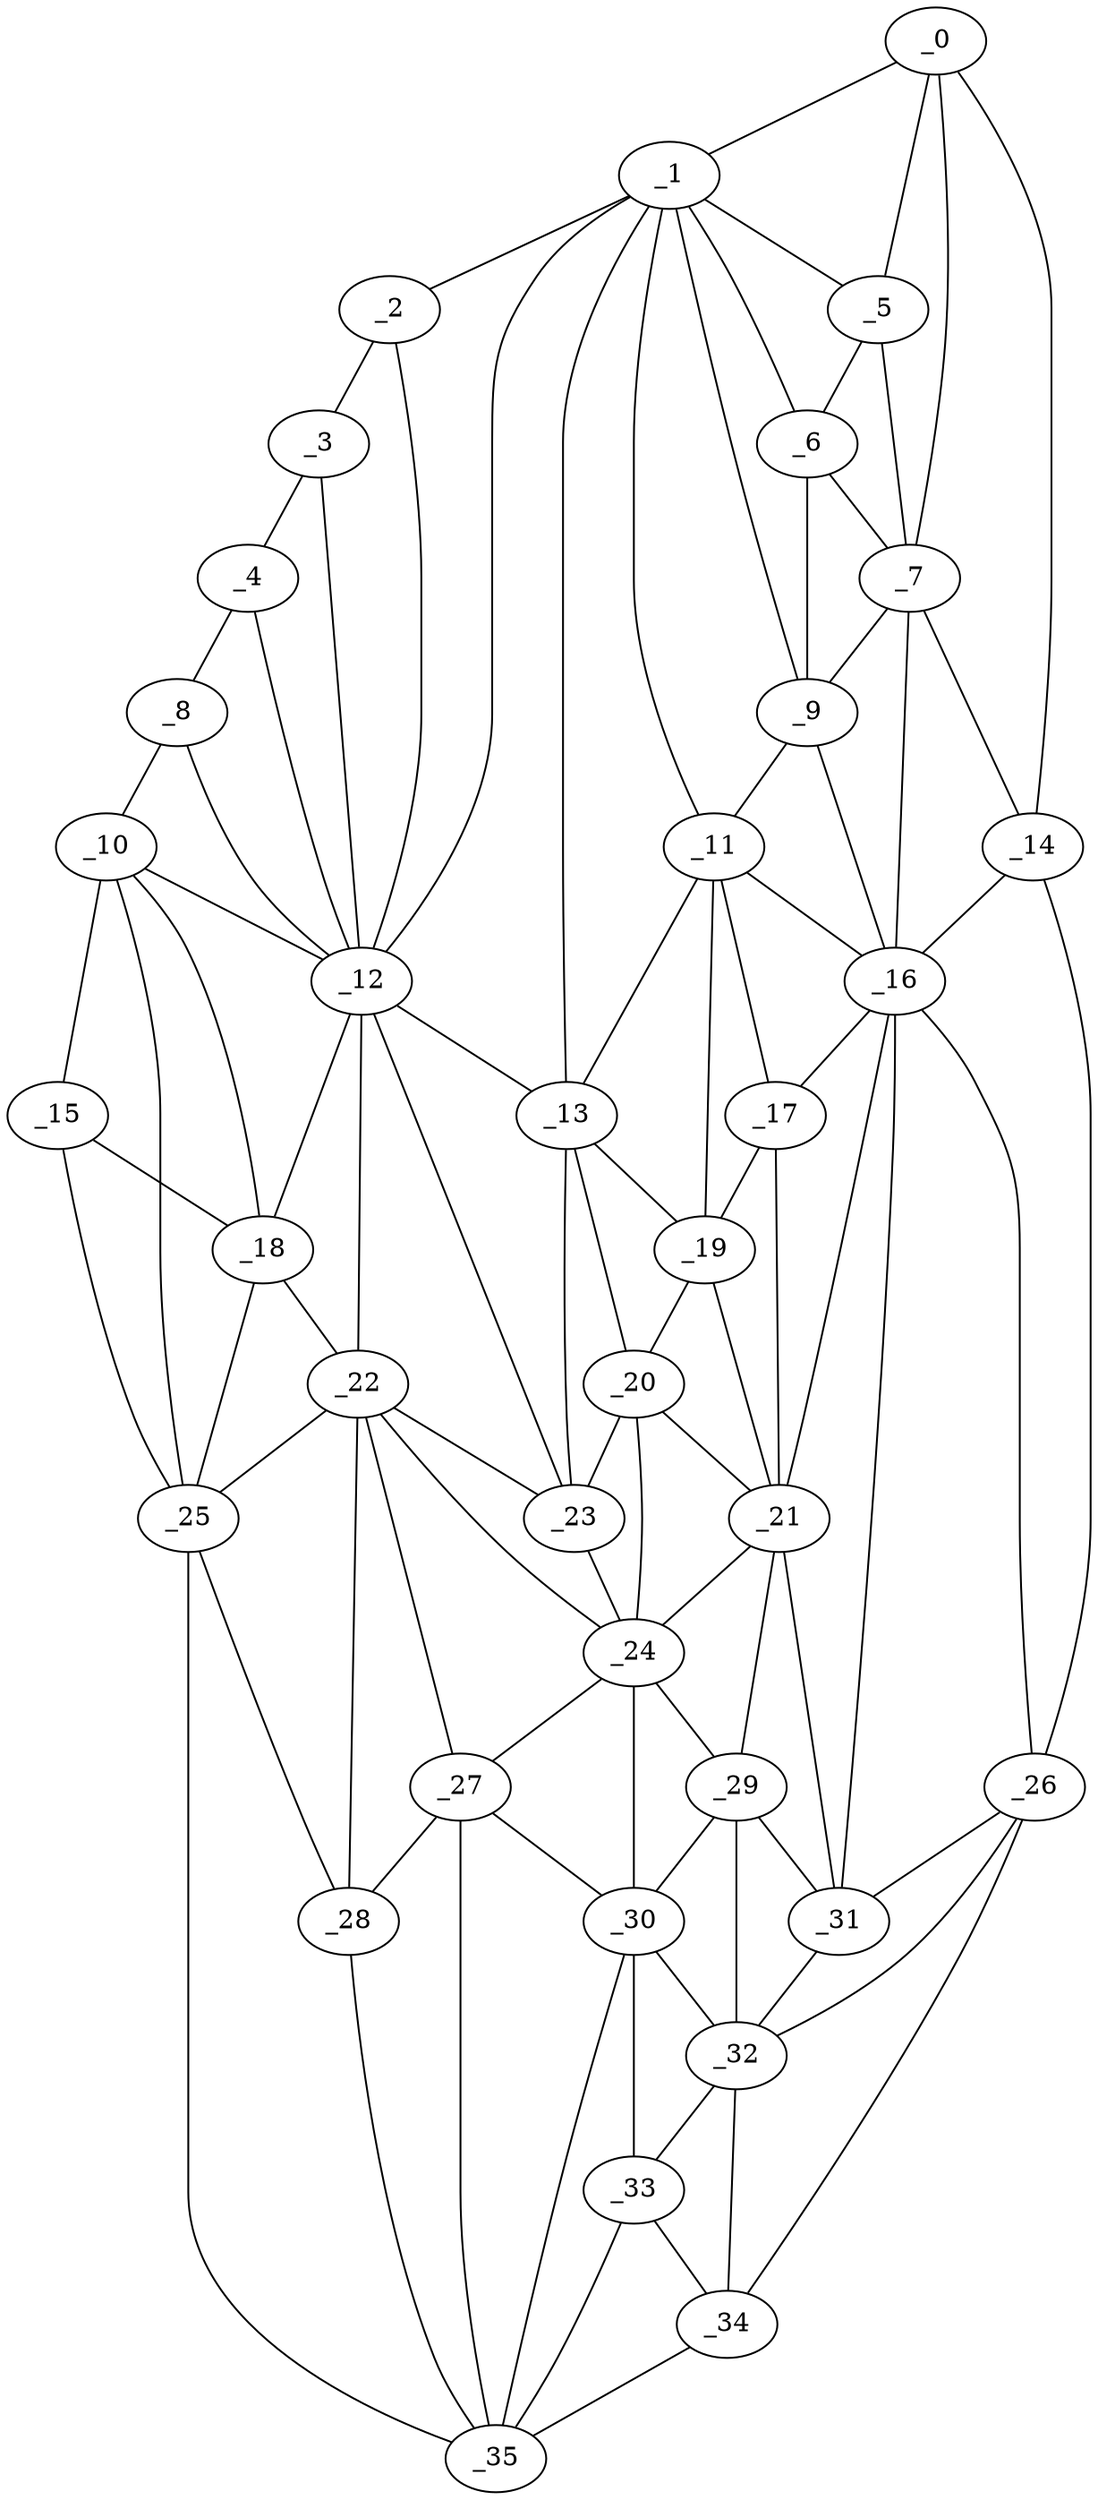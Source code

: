 graph "obj45__15.gxl" {
	_0	 [x=4,
		y=16];
	_1	 [x=7,
		y=74];
	_0 -- _1	 [valence=1];
	_5	 [x=14,
		y=44];
	_0 -- _5	 [valence=1];
	_7	 [x=22,
		y=42];
	_0 -- _7	 [valence=1];
	_14	 [x=44,
		y=12];
	_0 -- _14	 [valence=1];
	_2	 [x=8,
		y=81];
	_1 -- _2	 [valence=1];
	_1 -- _5	 [valence=1];
	_6	 [x=19,
		y=51];
	_1 -- _6	 [valence=1];
	_9	 [x=29,
		y=51];
	_1 -- _9	 [valence=2];
	_11	 [x=40,
		y=59];
	_1 -- _11	 [valence=2];
	_12	 [x=42,
		y=78];
	_1 -- _12	 [valence=2];
	_13	 [x=43,
		y=72];
	_1 -- _13	 [valence=2];
	_3	 [x=9,
		y=88];
	_2 -- _3	 [valence=1];
	_2 -- _12	 [valence=1];
	_4	 [x=12,
		y=94];
	_3 -- _4	 [valence=1];
	_3 -- _12	 [valence=1];
	_8	 [x=26,
		y=106];
	_4 -- _8	 [valence=1];
	_4 -- _12	 [valence=2];
	_5 -- _6	 [valence=2];
	_5 -- _7	 [valence=2];
	_6 -- _7	 [valence=1];
	_6 -- _9	 [valence=2];
	_7 -- _9	 [valence=2];
	_7 -- _14	 [valence=2];
	_16	 [x=47,
		y=47];
	_7 -- _16	 [valence=2];
	_10	 [x=35,
		y=108];
	_8 -- _10	 [valence=1];
	_8 -- _12	 [valence=1];
	_9 -- _11	 [valence=1];
	_9 -- _16	 [valence=2];
	_10 -- _12	 [valence=1];
	_15	 [x=46,
		y=107];
	_10 -- _15	 [valence=2];
	_18	 [x=53,
		y=99];
	_10 -- _18	 [valence=2];
	_25	 [x=84,
		y=113];
	_10 -- _25	 [valence=1];
	_11 -- _13	 [valence=2];
	_11 -- _16	 [valence=1];
	_17	 [x=48,
		y=53];
	_11 -- _17	 [valence=2];
	_19	 [x=54,
		y=58];
	_11 -- _19	 [valence=2];
	_12 -- _13	 [valence=1];
	_12 -- _18	 [valence=2];
	_22	 [x=59,
		y=93];
	_12 -- _22	 [valence=2];
	_23	 [x=62,
		y=70];
	_12 -- _23	 [valence=1];
	_13 -- _19	 [valence=2];
	_20	 [x=58,
		y=63];
	_13 -- _20	 [valence=1];
	_13 -- _23	 [valence=2];
	_14 -- _16	 [valence=2];
	_26	 [x=86,
		y=15];
	_14 -- _26	 [valence=1];
	_15 -- _18	 [valence=1];
	_15 -- _25	 [valence=2];
	_16 -- _17	 [valence=2];
	_21	 [x=59,
		y=57];
	_16 -- _21	 [valence=1];
	_16 -- _26	 [valence=2];
	_31	 [x=91,
		y=37];
	_16 -- _31	 [valence=2];
	_17 -- _19	 [valence=1];
	_17 -- _21	 [valence=1];
	_18 -- _22	 [valence=2];
	_18 -- _25	 [valence=2];
	_19 -- _20	 [valence=2];
	_19 -- _21	 [valence=2];
	_20 -- _21	 [valence=2];
	_20 -- _23	 [valence=2];
	_24	 [x=66,
		y=68];
	_20 -- _24	 [valence=2];
	_21 -- _24	 [valence=2];
	_29	 [x=89,
		y=47];
	_21 -- _29	 [valence=1];
	_21 -- _31	 [valence=2];
	_22 -- _23	 [valence=2];
	_22 -- _24	 [valence=2];
	_22 -- _25	 [valence=1];
	_27	 [x=88,
		y=89];
	_22 -- _27	 [valence=2];
	_28	 [x=88,
		y=96];
	_22 -- _28	 [valence=2];
	_23 -- _24	 [valence=2];
	_24 -- _27	 [valence=2];
	_24 -- _29	 [valence=2];
	_30	 [x=90,
		y=79];
	_24 -- _30	 [valence=1];
	_25 -- _28	 [valence=1];
	_35	 [x=124,
		y=63];
	_25 -- _35	 [valence=1];
	_26 -- _31	 [valence=2];
	_32	 [x=109,
		y=48];
	_26 -- _32	 [valence=2];
	_34	 [x=124,
		y=51];
	_26 -- _34	 [valence=1];
	_27 -- _28	 [valence=1];
	_27 -- _30	 [valence=2];
	_27 -- _35	 [valence=2];
	_28 -- _35	 [valence=2];
	_29 -- _30	 [valence=1];
	_29 -- _31	 [valence=1];
	_29 -- _32	 [valence=2];
	_30 -- _32	 [valence=2];
	_33	 [x=115,
		y=51];
	_30 -- _33	 [valence=2];
	_30 -- _35	 [valence=2];
	_31 -- _32	 [valence=2];
	_32 -- _33	 [valence=1];
	_32 -- _34	 [valence=1];
	_33 -- _34	 [valence=2];
	_33 -- _35	 [valence=1];
	_34 -- _35	 [valence=1];
}
